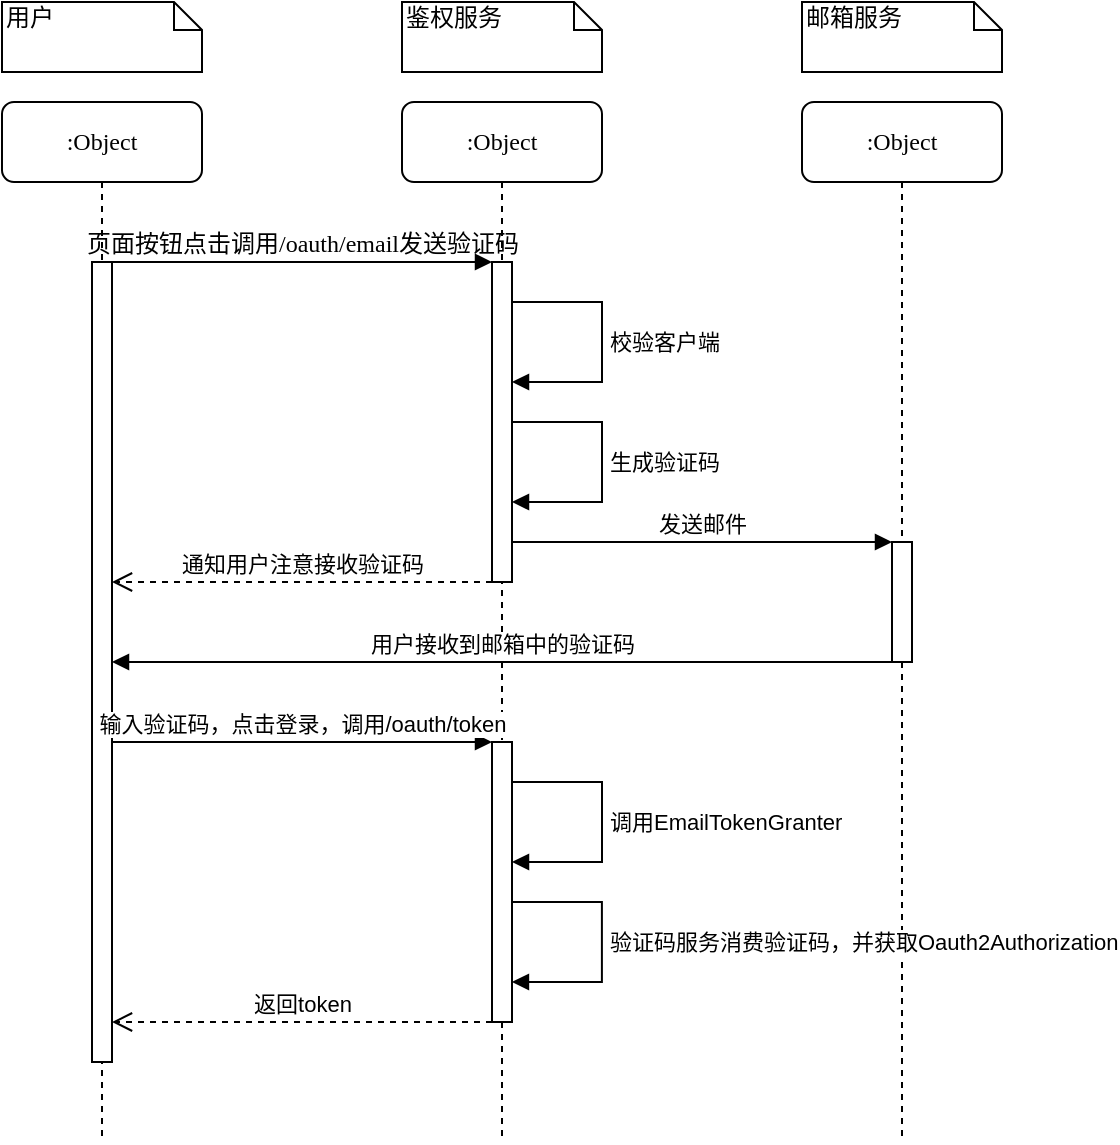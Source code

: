 <mxfile version="13.9.9" type="device"><diagram name="Page-1" id="13e1069c-82ec-6db2-03f1-153e76fe0fe0"><mxGraphModel dx="749" dy="556" grid="1" gridSize="10" guides="1" tooltips="1" connect="1" arrows="1" fold="1" page="1" pageScale="1" pageWidth="1100" pageHeight="850" background="#ffffff" math="0" shadow="0"><root><mxCell id="0"/><mxCell id="1" parent="0"/><mxCell id="7baba1c4bc27f4b0-2" value=":Object" style="shape=umlLifeline;perimeter=lifelinePerimeter;whiteSpace=wrap;html=1;container=1;collapsible=0;recursiveResize=0;outlineConnect=0;rounded=1;shadow=0;comic=0;labelBackgroundColor=none;strokeWidth=1;fontFamily=Verdana;fontSize=12;align=center;" parent="1" vertex="1"><mxGeometry x="280" y="80" width="100" height="520" as="geometry"/></mxCell><mxCell id="7baba1c4bc27f4b0-10" value="" style="html=1;points=[];perimeter=orthogonalPerimeter;rounded=0;shadow=0;comic=0;labelBackgroundColor=none;strokeWidth=1;fontFamily=Verdana;fontSize=12;align=center;" parent="7baba1c4bc27f4b0-2" vertex="1"><mxGeometry x="45" y="80" width="10" height="160" as="geometry"/></mxCell><mxCell id="pB_BhUwRQuZOzCs0oL-h-4" value="校验客户端" style="edgeStyle=orthogonalEdgeStyle;html=1;align=left;spacingLeft=2;endArrow=block;rounded=0;" edge="1" target="7baba1c4bc27f4b0-10" parent="7baba1c4bc27f4b0-2" source="7baba1c4bc27f4b0-10"><mxGeometry relative="1" as="geometry"><mxPoint x="60" y="100" as="sourcePoint"/><Array as="points"><mxPoint x="100" y="100"/><mxPoint x="100" y="140"/></Array><mxPoint x="65" y="120.0" as="targetPoint"/></mxGeometry></mxCell><mxCell id="pB_BhUwRQuZOzCs0oL-h-5" value="生成验证码" style="edgeStyle=orthogonalEdgeStyle;html=1;align=left;spacingLeft=2;endArrow=block;rounded=0;" edge="1" parent="7baba1c4bc27f4b0-2" source="7baba1c4bc27f4b0-10" target="7baba1c4bc27f4b0-10"><mxGeometry relative="1" as="geometry"><mxPoint x="54.97" y="160" as="sourcePoint"/><Array as="points"><mxPoint x="100" y="160"/><mxPoint x="100" y="200"/></Array><mxPoint x="54.97" y="200" as="targetPoint"/></mxGeometry></mxCell><mxCell id="pB_BhUwRQuZOzCs0oL-h-10" value="" style="html=1;points=[];perimeter=orthogonalPerimeter;rounded=0;shadow=0;comic=0;labelBackgroundColor=none;strokeWidth=1;fontFamily=Verdana;fontSize=12;align=center;" vertex="1" parent="7baba1c4bc27f4b0-2"><mxGeometry x="45" y="320" width="10" height="140" as="geometry"/></mxCell><mxCell id="pB_BhUwRQuZOzCs0oL-h-13" value="调用EmailTokenGranter" style="edgeStyle=orthogonalEdgeStyle;html=1;align=left;spacingLeft=2;endArrow=block;rounded=0;" edge="1" parent="7baba1c4bc27f4b0-2" source="pB_BhUwRQuZOzCs0oL-h-10" target="pB_BhUwRQuZOzCs0oL-h-10"><mxGeometry relative="1" as="geometry"><mxPoint x="54.97" y="340" as="sourcePoint"/><Array as="points"><mxPoint x="100" y="340"/><mxPoint x="100" y="380"/></Array><mxPoint x="54.97" y="380.0" as="targetPoint"/></mxGeometry></mxCell><mxCell id="7baba1c4bc27f4b0-3" value=":Object" style="shape=umlLifeline;perimeter=lifelinePerimeter;whiteSpace=wrap;html=1;container=1;collapsible=0;recursiveResize=0;outlineConnect=0;rounded=1;shadow=0;comic=0;labelBackgroundColor=none;strokeWidth=1;fontFamily=Verdana;fontSize=12;align=center;" parent="1" vertex="1"><mxGeometry x="480" y="80" width="100" height="520" as="geometry"/></mxCell><mxCell id="7baba1c4bc27f4b0-13" value="" style="html=1;points=[];perimeter=orthogonalPerimeter;rounded=0;shadow=0;comic=0;labelBackgroundColor=none;strokeWidth=1;fontFamily=Verdana;fontSize=12;align=center;" parent="7baba1c4bc27f4b0-3" vertex="1"><mxGeometry x="45" y="220" width="10" height="60" as="geometry"/></mxCell><mxCell id="7baba1c4bc27f4b0-8" value=":Object" style="shape=umlLifeline;perimeter=lifelinePerimeter;whiteSpace=wrap;html=1;container=1;collapsible=0;recursiveResize=0;outlineConnect=0;rounded=1;shadow=0;comic=0;labelBackgroundColor=none;strokeWidth=1;fontFamily=Verdana;fontSize=12;align=center;" parent="1" vertex="1"><mxGeometry x="80" y="80" width="100" height="520" as="geometry"/></mxCell><mxCell id="7baba1c4bc27f4b0-9" value="" style="html=1;points=[];perimeter=orthogonalPerimeter;rounded=0;shadow=0;comic=0;labelBackgroundColor=none;strokeWidth=1;fontFamily=Verdana;fontSize=12;align=center;" parent="7baba1c4bc27f4b0-8" vertex="1"><mxGeometry x="45" y="80" width="10" height="400" as="geometry"/></mxCell><mxCell id="7baba1c4bc27f4b0-11" value="页面按钮点击调用/oauth/email发送验证码" style="html=1;verticalAlign=bottom;endArrow=block;entryX=0;entryY=0;labelBackgroundColor=none;fontFamily=Verdana;fontSize=12;edgeStyle=elbowEdgeStyle;elbow=vertical;" parent="1" source="7baba1c4bc27f4b0-9" target="7baba1c4bc27f4b0-10" edge="1"><mxGeometry relative="1" as="geometry"><mxPoint x="220" y="190" as="sourcePoint"/></mxGeometry></mxCell><mxCell id="7baba1c4bc27f4b0-40" value="用户" style="shape=note;whiteSpace=wrap;html=1;size=14;verticalAlign=top;align=left;spacingTop=-6;rounded=0;shadow=0;comic=0;labelBackgroundColor=none;strokeWidth=1;fontFamily=Verdana;fontSize=12" parent="1" vertex="1"><mxGeometry x="80" y="30" width="100" height="35" as="geometry"/></mxCell><mxCell id="7baba1c4bc27f4b0-41" value="鉴权服务" style="shape=note;whiteSpace=wrap;html=1;size=14;verticalAlign=top;align=left;spacingTop=-6;rounded=0;shadow=0;comic=0;labelBackgroundColor=none;strokeWidth=1;fontFamily=Verdana;fontSize=12" parent="1" vertex="1"><mxGeometry x="280" y="30" width="100" height="35" as="geometry"/></mxCell><mxCell id="7baba1c4bc27f4b0-42" value="邮箱服务" style="shape=note;whiteSpace=wrap;html=1;size=14;verticalAlign=top;align=left;spacingTop=-6;rounded=0;shadow=0;comic=0;labelBackgroundColor=none;strokeWidth=1;fontFamily=Verdana;fontSize=12" parent="1" vertex="1"><mxGeometry x="480" y="30" width="100" height="35" as="geometry"/></mxCell><mxCell id="pB_BhUwRQuZOzCs0oL-h-6" value="发送邮件" style="html=1;verticalAlign=bottom;endArrow=block;" edge="1" parent="1" source="7baba1c4bc27f4b0-10" target="7baba1c4bc27f4b0-13"><mxGeometry width="80" relative="1" as="geometry"><mxPoint x="340" y="300" as="sourcePoint"/><mxPoint x="420" y="300" as="targetPoint"/><Array as="points"><mxPoint x="400" y="300"/></Array></mxGeometry></mxCell><mxCell id="pB_BhUwRQuZOzCs0oL-h-8" value="用户接收到邮箱中的验证码" style="html=1;verticalAlign=bottom;endArrow=block;" edge="1" parent="1" source="7baba1c4bc27f4b0-13" target="7baba1c4bc27f4b0-9"><mxGeometry width="80" relative="1" as="geometry"><mxPoint x="440" y="350" as="sourcePoint"/><mxPoint x="360" y="350" as="targetPoint"/><Array as="points"><mxPoint x="240" y="360"/></Array></mxGeometry></mxCell><mxCell id="pB_BhUwRQuZOzCs0oL-h-9" value="通知用户注意接收验证码" style="html=1;verticalAlign=bottom;endArrow=open;dashed=1;endSize=8;" edge="1" parent="1" source="7baba1c4bc27f4b0-10" target="7baba1c4bc27f4b0-9"><mxGeometry relative="1" as="geometry"><mxPoint x="290" y="320" as="sourcePoint"/><mxPoint x="210" y="320" as="targetPoint"/><Array as="points"><mxPoint x="200" y="320"/></Array></mxGeometry></mxCell><mxCell id="pB_BhUwRQuZOzCs0oL-h-11" value="输入验证码，点击登录，调用/oauth/token" style="html=1;verticalAlign=bottom;endArrow=block;" edge="1" parent="1" source="7baba1c4bc27f4b0-9" target="pB_BhUwRQuZOzCs0oL-h-10"><mxGeometry width="80" relative="1" as="geometry"><mxPoint x="160" y="400" as="sourcePoint"/><mxPoint x="240" y="400" as="targetPoint"/></mxGeometry></mxCell><mxCell id="pB_BhUwRQuZOzCs0oL-h-14" value="验证码服务消费验证码，并获取Oauth2Authorization" style="edgeStyle=orthogonalEdgeStyle;html=1;align=left;spacingLeft=2;endArrow=block;rounded=0;" edge="1" parent="1"><mxGeometry relative="1" as="geometry"><mxPoint x="334.97" y="480.0" as="sourcePoint"/><Array as="points"><mxPoint x="379.97" y="480"/><mxPoint x="379.97" y="520"/></Array><mxPoint x="334.97" y="520.0" as="targetPoint"/></mxGeometry></mxCell><mxCell id="pB_BhUwRQuZOzCs0oL-h-16" value="返回token" style="html=1;verticalAlign=bottom;endArrow=open;dashed=1;endSize=8;" edge="1" parent="1" source="pB_BhUwRQuZOzCs0oL-h-10" target="7baba1c4bc27f4b0-9"><mxGeometry relative="1" as="geometry"><mxPoint x="280" y="540" as="sourcePoint"/><mxPoint x="200" y="540" as="targetPoint"/><Array as="points"><mxPoint x="190" y="540"/></Array></mxGeometry></mxCell></root></mxGraphModel></diagram></mxfile>